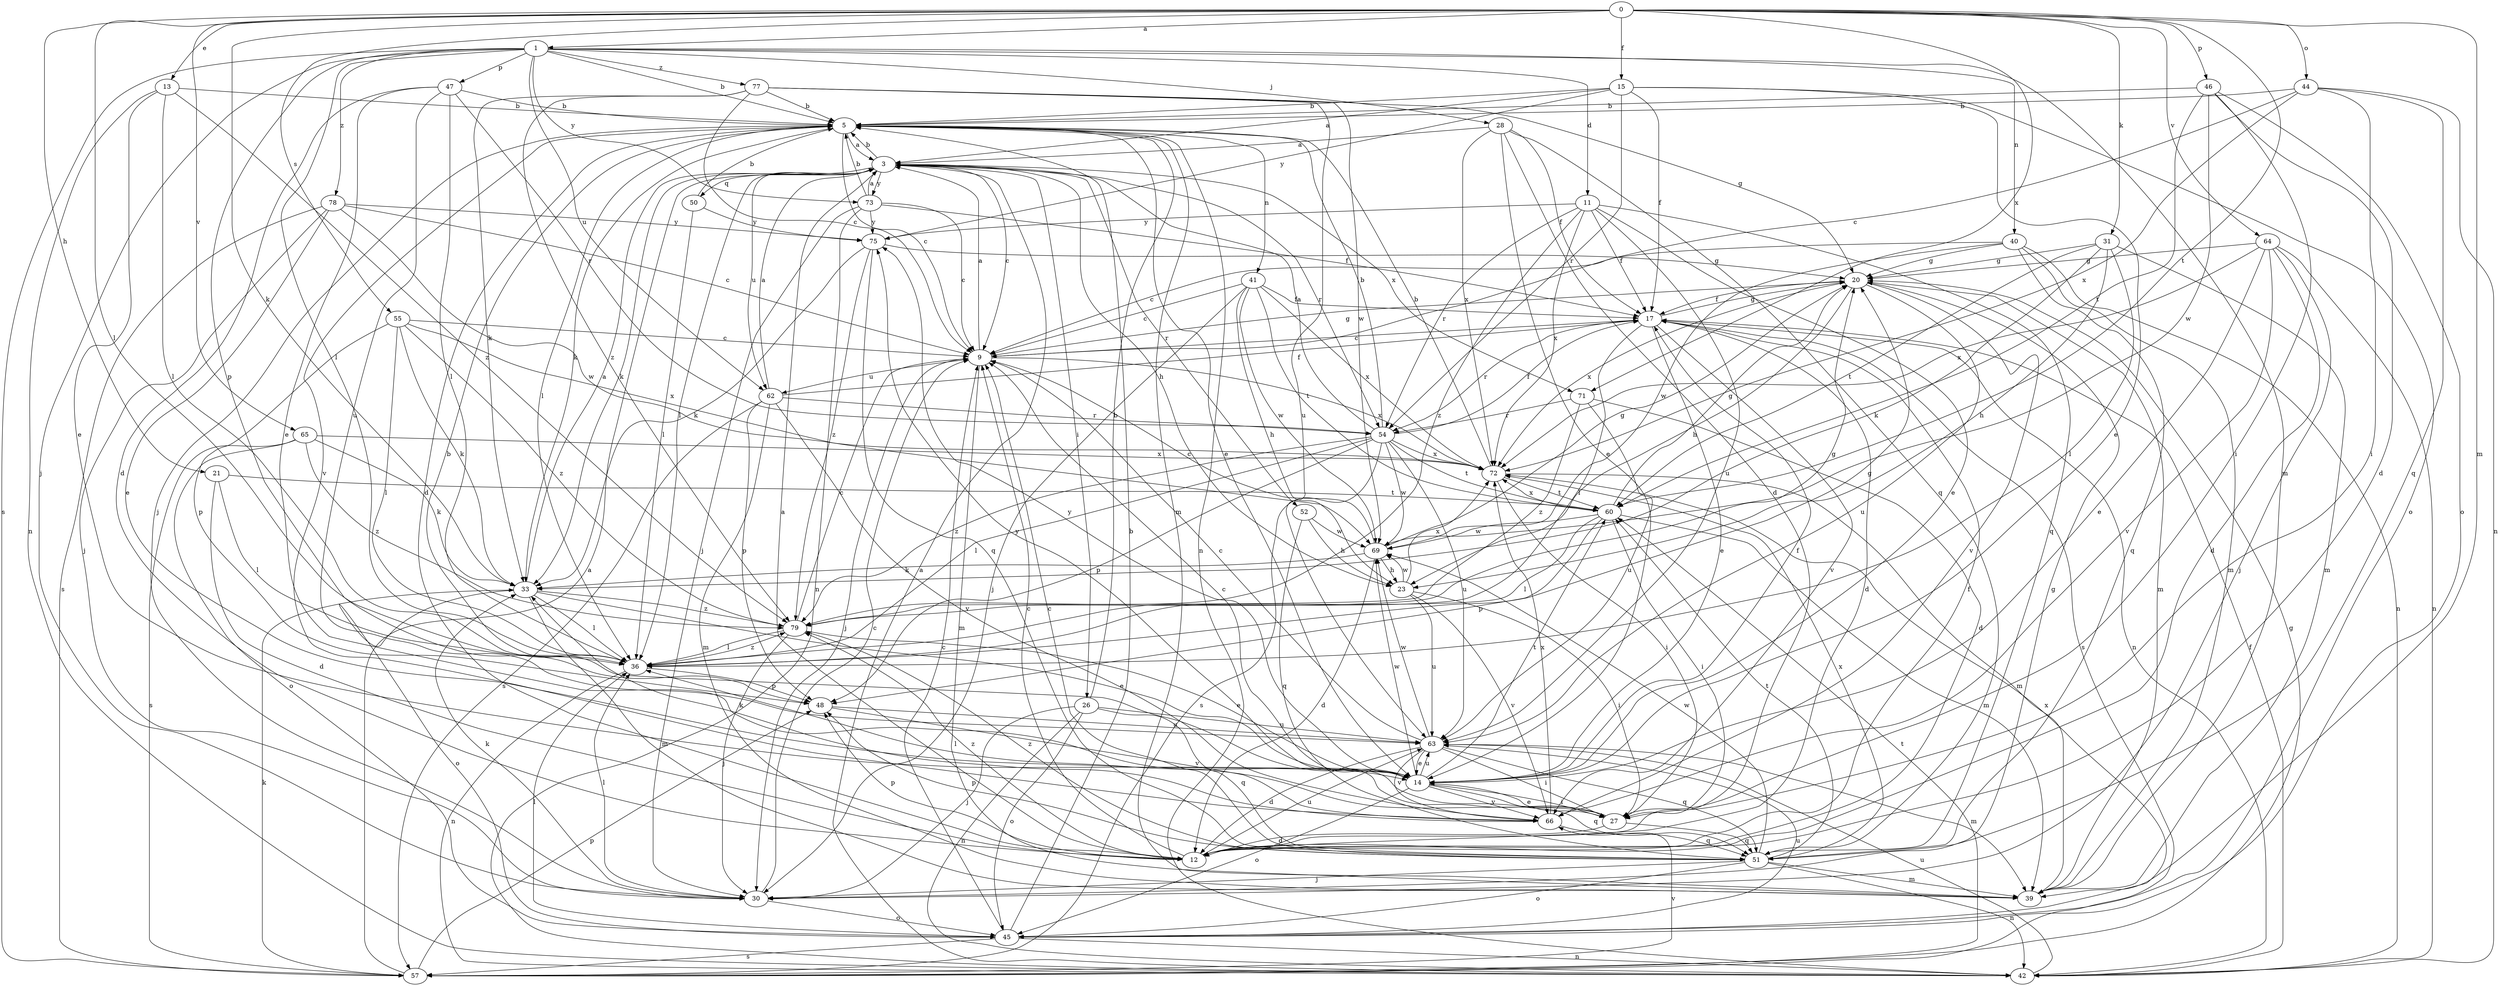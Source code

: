 strict digraph  {
0;
1;
3;
5;
9;
11;
12;
13;
14;
15;
17;
20;
21;
23;
26;
27;
28;
30;
31;
33;
36;
39;
40;
41;
42;
44;
45;
46;
47;
48;
50;
51;
52;
54;
55;
57;
60;
62;
63;
64;
65;
66;
69;
71;
72;
73;
75;
77;
78;
79;
0 -> 1  [label=a];
0 -> 13  [label=e];
0 -> 15  [label=f];
0 -> 21  [label=h];
0 -> 31  [label=k];
0 -> 33  [label=k];
0 -> 36  [label=l];
0 -> 39  [label=m];
0 -> 44  [label=o];
0 -> 46  [label=p];
0 -> 55  [label=s];
0 -> 60  [label=t];
0 -> 64  [label=v];
0 -> 65  [label=v];
0 -> 71  [label=x];
1 -> 5  [label=b];
1 -> 11  [label=d];
1 -> 28  [label=j];
1 -> 30  [label=j];
1 -> 36  [label=l];
1 -> 39  [label=m];
1 -> 40  [label=n];
1 -> 47  [label=p];
1 -> 48  [label=p];
1 -> 57  [label=s];
1 -> 62  [label=u];
1 -> 73  [label=y];
1 -> 77  [label=z];
1 -> 78  [label=z];
3 -> 5  [label=b];
3 -> 9  [label=c];
3 -> 23  [label=h];
3 -> 26  [label=i];
3 -> 33  [label=k];
3 -> 36  [label=l];
3 -> 50  [label=q];
3 -> 52  [label=r];
3 -> 54  [label=r];
3 -> 62  [label=u];
3 -> 71  [label=x];
3 -> 73  [label=y];
5 -> 3  [label=a];
5 -> 9  [label=c];
5 -> 12  [label=d];
5 -> 14  [label=e];
5 -> 30  [label=j];
5 -> 33  [label=k];
5 -> 36  [label=l];
5 -> 39  [label=m];
5 -> 41  [label=n];
5 -> 42  [label=n];
5 -> 66  [label=v];
9 -> 3  [label=a];
9 -> 20  [label=g];
9 -> 30  [label=j];
9 -> 39  [label=m];
9 -> 62  [label=u];
9 -> 72  [label=x];
11 -> 14  [label=e];
11 -> 17  [label=f];
11 -> 51  [label=q];
11 -> 54  [label=r];
11 -> 63  [label=u];
11 -> 72  [label=x];
11 -> 75  [label=y];
11 -> 79  [label=z];
12 -> 3  [label=a];
12 -> 9  [label=c];
12 -> 17  [label=f];
12 -> 48  [label=p];
12 -> 63  [label=u];
12 -> 79  [label=z];
13 -> 5  [label=b];
13 -> 14  [label=e];
13 -> 36  [label=l];
13 -> 42  [label=n];
13 -> 79  [label=z];
14 -> 5  [label=b];
14 -> 17  [label=f];
14 -> 27  [label=i];
14 -> 45  [label=o];
14 -> 51  [label=q];
14 -> 60  [label=t];
14 -> 63  [label=u];
14 -> 66  [label=v];
14 -> 69  [label=w];
14 -> 75  [label=y];
15 -> 3  [label=a];
15 -> 5  [label=b];
15 -> 14  [label=e];
15 -> 17  [label=f];
15 -> 45  [label=o];
15 -> 54  [label=r];
15 -> 75  [label=y];
17 -> 9  [label=c];
17 -> 12  [label=d];
17 -> 14  [label=e];
17 -> 20  [label=g];
17 -> 36  [label=l];
17 -> 42  [label=n];
17 -> 54  [label=r];
17 -> 57  [label=s];
17 -> 66  [label=v];
20 -> 17  [label=f];
20 -> 23  [label=h];
20 -> 39  [label=m];
20 -> 63  [label=u];
20 -> 66  [label=v];
20 -> 72  [label=x];
21 -> 12  [label=d];
21 -> 36  [label=l];
21 -> 60  [label=t];
23 -> 27  [label=i];
23 -> 63  [label=u];
23 -> 66  [label=v];
23 -> 69  [label=w];
23 -> 72  [label=x];
26 -> 5  [label=b];
26 -> 30  [label=j];
26 -> 42  [label=n];
26 -> 45  [label=o];
26 -> 51  [label=q];
26 -> 63  [label=u];
27 -> 9  [label=c];
27 -> 12  [label=d];
27 -> 14  [label=e];
27 -> 36  [label=l];
27 -> 51  [label=q];
27 -> 75  [label=y];
28 -> 3  [label=a];
28 -> 12  [label=d];
28 -> 14  [label=e];
28 -> 17  [label=f];
28 -> 51  [label=q];
28 -> 72  [label=x];
30 -> 9  [label=c];
30 -> 20  [label=g];
30 -> 33  [label=k];
30 -> 36  [label=l];
30 -> 45  [label=o];
31 -> 20  [label=g];
31 -> 23  [label=h];
31 -> 33  [label=k];
31 -> 36  [label=l];
31 -> 39  [label=m];
31 -> 60  [label=t];
33 -> 3  [label=a];
33 -> 14  [label=e];
33 -> 36  [label=l];
33 -> 39  [label=m];
33 -> 45  [label=o];
33 -> 79  [label=z];
36 -> 20  [label=g];
36 -> 42  [label=n];
36 -> 48  [label=p];
36 -> 79  [label=z];
40 -> 9  [label=c];
40 -> 20  [label=g];
40 -> 39  [label=m];
40 -> 42  [label=n];
40 -> 51  [label=q];
40 -> 69  [label=w];
41 -> 9  [label=c];
41 -> 17  [label=f];
41 -> 23  [label=h];
41 -> 30  [label=j];
41 -> 60  [label=t];
41 -> 69  [label=w];
41 -> 72  [label=x];
42 -> 3  [label=a];
42 -> 17  [label=f];
42 -> 63  [label=u];
44 -> 5  [label=b];
44 -> 9  [label=c];
44 -> 27  [label=i];
44 -> 42  [label=n];
44 -> 51  [label=q];
44 -> 72  [label=x];
45 -> 5  [label=b];
45 -> 9  [label=c];
45 -> 36  [label=l];
45 -> 42  [label=n];
45 -> 57  [label=s];
45 -> 63  [label=u];
45 -> 72  [label=x];
46 -> 5  [label=b];
46 -> 12  [label=d];
46 -> 27  [label=i];
46 -> 45  [label=o];
46 -> 60  [label=t];
46 -> 69  [label=w];
47 -> 5  [label=b];
47 -> 12  [label=d];
47 -> 14  [label=e];
47 -> 36  [label=l];
47 -> 54  [label=r];
47 -> 63  [label=u];
48 -> 63  [label=u];
48 -> 66  [label=v];
50 -> 5  [label=b];
50 -> 36  [label=l];
50 -> 75  [label=y];
51 -> 9  [label=c];
51 -> 30  [label=j];
51 -> 39  [label=m];
51 -> 42  [label=n];
51 -> 45  [label=o];
51 -> 48  [label=p];
51 -> 60  [label=t];
51 -> 69  [label=w];
51 -> 72  [label=x];
51 -> 79  [label=z];
52 -> 23  [label=h];
52 -> 51  [label=q];
52 -> 69  [label=w];
54 -> 3  [label=a];
54 -> 5  [label=b];
54 -> 17  [label=f];
54 -> 36  [label=l];
54 -> 48  [label=p];
54 -> 57  [label=s];
54 -> 60  [label=t];
54 -> 63  [label=u];
54 -> 69  [label=w];
54 -> 72  [label=x];
54 -> 79  [label=z];
55 -> 9  [label=c];
55 -> 33  [label=k];
55 -> 36  [label=l];
55 -> 48  [label=p];
55 -> 72  [label=x];
55 -> 79  [label=z];
57 -> 3  [label=a];
57 -> 20  [label=g];
57 -> 33  [label=k];
57 -> 48  [label=p];
57 -> 60  [label=t];
57 -> 66  [label=v];
60 -> 20  [label=g];
60 -> 27  [label=i];
60 -> 36  [label=l];
60 -> 39  [label=m];
60 -> 48  [label=p];
60 -> 69  [label=w];
60 -> 72  [label=x];
62 -> 3  [label=a];
62 -> 17  [label=f];
62 -> 39  [label=m];
62 -> 48  [label=p];
62 -> 54  [label=r];
62 -> 57  [label=s];
62 -> 66  [label=v];
63 -> 9  [label=c];
63 -> 12  [label=d];
63 -> 14  [label=e];
63 -> 27  [label=i];
63 -> 39  [label=m];
63 -> 51  [label=q];
63 -> 66  [label=v];
63 -> 69  [label=w];
64 -> 12  [label=d];
64 -> 14  [label=e];
64 -> 20  [label=g];
64 -> 30  [label=j];
64 -> 42  [label=n];
64 -> 66  [label=v];
64 -> 72  [label=x];
65 -> 33  [label=k];
65 -> 45  [label=o];
65 -> 57  [label=s];
65 -> 72  [label=x];
65 -> 79  [label=z];
66 -> 33  [label=k];
66 -> 51  [label=q];
66 -> 72  [label=x];
69 -> 9  [label=c];
69 -> 12  [label=d];
69 -> 20  [label=g];
69 -> 23  [label=h];
69 -> 33  [label=k];
71 -> 12  [label=d];
71 -> 54  [label=r];
71 -> 63  [label=u];
71 -> 79  [label=z];
72 -> 5  [label=b];
72 -> 27  [label=i];
72 -> 39  [label=m];
72 -> 60  [label=t];
73 -> 3  [label=a];
73 -> 5  [label=b];
73 -> 9  [label=c];
73 -> 17  [label=f];
73 -> 30  [label=j];
73 -> 42  [label=n];
73 -> 75  [label=y];
75 -> 20  [label=g];
75 -> 33  [label=k];
75 -> 51  [label=q];
75 -> 79  [label=z];
77 -> 5  [label=b];
77 -> 9  [label=c];
77 -> 20  [label=g];
77 -> 33  [label=k];
77 -> 63  [label=u];
77 -> 69  [label=w];
77 -> 79  [label=z];
78 -> 9  [label=c];
78 -> 14  [label=e];
78 -> 30  [label=j];
78 -> 57  [label=s];
78 -> 69  [label=w];
78 -> 75  [label=y];
79 -> 9  [label=c];
79 -> 14  [label=e];
79 -> 20  [label=g];
79 -> 30  [label=j];
79 -> 36  [label=l];
}
